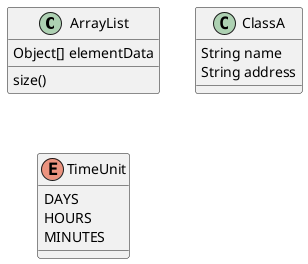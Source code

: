 @startuml
'https://plantuml.com/class-diagram



class ArrayList {
Object[] elementData
size()
}

class ClassA {
    String name
    String address
}


enum TimeUnit{
DAYS
HOURS
MINUTES
}

@enduml
